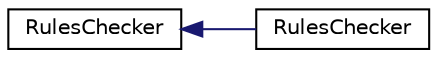 digraph "Graphical Class Hierarchy"
{
  edge [fontname="Helvetica",fontsize="10",labelfontname="Helvetica",labelfontsize="10"];
  node [fontname="Helvetica",fontsize="10",shape=record];
  rankdir="LR";
  Node1 [label="RulesChecker",height=0.2,width=0.4,color="black", fillcolor="white", style="filled",URL="$class_cake_1_1_datasource_1_1_rules_checker.html"];
  Node1 -> Node2 [dir="back",color="midnightblue",fontsize="10",style="solid",fontname="Helvetica"];
  Node2 [label="RulesChecker",height=0.2,width=0.4,color="black", fillcolor="white", style="filled",URL="$class_cake_1_1_o_r_m_1_1_rules_checker.html"];
}
